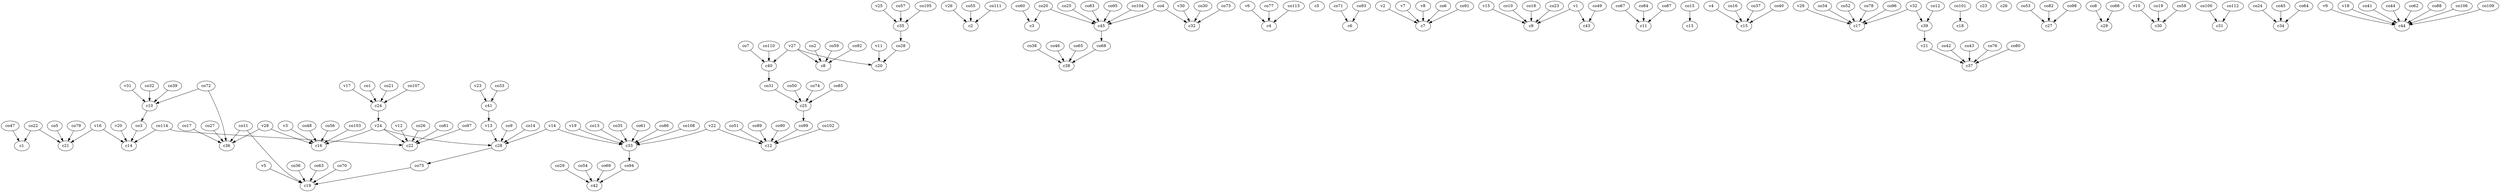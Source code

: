 strict digraph  {
c1;
c2;
c3;
c4;
c5;
c6;
c7;
c8;
c9;
c10;
c11;
c12;
c13;
c14;
c15;
c16;
c17;
c18;
c19;
c20;
c21;
c22;
c23;
c24;
c25;
c26;
c27;
c28;
c29;
c30;
c31;
c32;
c33;
c34;
c35;
c36;
c37;
c38;
c39;
c40;
c41;
c42;
c43;
c44;
c45;
v1;
v2;
v3;
v4;
v5;
v6;
v7;
v8;
v9;
v10;
v11;
v12;
v13;
v14;
v15;
v16;
v17;
v18;
v19;
v20;
v21;
v22;
v23;
v24;
v25;
v26;
v27;
v28;
v29;
v30;
v31;
v32;
co1;
co2;
co3;
co4;
co5;
co6;
co7;
co8;
co9;
co10;
co11;
co12;
co13;
co14;
co15;
co16;
co17;
co18;
co19;
co20;
co21;
co22;
co23;
co24;
co25;
co26;
co27;
co28;
co29;
co30;
co31;
co32;
co33;
co34;
co35;
co36;
co37;
co38;
co39;
co40;
co41;
co42;
co43;
co44;
co45;
co46;
co47;
co48;
co49;
co50;
co51;
co52;
co53;
co54;
co55;
co56;
co57;
co58;
co59;
co60;
co61;
co62;
co63;
co64;
co65;
co66;
co67;
co68;
co69;
co70;
co71;
co72;
co73;
co74;
co75;
co76;
co77;
co78;
co79;
co80;
co81;
co82;
co83;
co84;
co85;
co86;
co87;
co88;
co89;
co90;
co91;
co92;
co93;
co94;
co95;
co96;
co97;
co98;
co99;
co100;
co101;
co102;
co103;
co104;
co105;
co106;
co107;
co108;
co109;
co110;
co111;
co112;
co113;
co114;
c10 -> co3  [weight=1];
c24 -> v24  [weight=1];
c25 -> co99  [weight=1];
c28 -> co75  [weight=1];
c33 -> co94  [weight=1];
c35 -> co28  [weight=1];
c39 -> v21  [weight=1];
c40 -> co31  [weight=1];
c41 -> v13  [weight=1];
c45 -> co68  [weight=1];
v1 -> c9  [weight=1];
v1 -> c43  [weight=1];
v2 -> c7  [weight=1];
v3 -> c16  [weight=1];
v4 -> c15  [weight=1];
v5 -> c19  [weight=1];
v6 -> c4  [weight=1];
v7 -> c7  [weight=1];
v8 -> c7  [weight=1];
v9 -> c44  [weight=1];
v10 -> c30  [weight=1];
v11 -> c20  [weight=1];
v12 -> c22  [weight=1];
v13 -> c28  [weight=1];
v14 -> c33  [weight=1];
v14 -> c28  [weight=1];
v15 -> c9  [weight=1];
v16 -> c21  [weight=1];
v16 -> c14  [weight=1];
v17 -> c24  [weight=1];
v18 -> c44  [weight=1];
v19 -> c33  [weight=1];
v20 -> c14  [weight=1];
v21 -> c37  [weight=1];
v22 -> c12  [weight=1];
v22 -> c33  [weight=1];
v23 -> c41  [weight=1];
v24 -> c16  [weight=1];
v24 -> c22  [weight=1];
v24 -> c28  [weight=1];
v25 -> c35  [weight=1];
v26 -> c2  [weight=1];
v27 -> c8  [weight=1];
v27 -> c20  [weight=1];
v27 -> c40  [weight=1];
v28 -> c36  [weight=1];
v28 -> c16  [weight=1];
v29 -> c17  [weight=1];
v30 -> c32  [weight=1];
v31 -> c10  [weight=1];
v32 -> c39  [weight=1];
v32 -> c17  [weight=1];
co1 -> c24  [weight=1];
co2 -> c8  [weight=1];
co3 -> c14  [weight=1];
co4 -> c32  [weight=1];
co4 -> c45  [weight=1];
co5 -> c21  [weight=1];
co6 -> c7  [weight=1];
co7 -> c40  [weight=1];
co8 -> c29  [weight=1];
co9 -> c28  [weight=1];
co10 -> c9  [weight=1];
co11 -> c36  [weight=1];
co11 -> c19  [weight=1];
co12 -> c39  [weight=1];
co13 -> c33  [weight=1];
co14 -> c28  [weight=1];
co15 -> c13  [weight=1];
co16 -> c15  [weight=1];
co17 -> c36  [weight=1];
co18 -> c9  [weight=1];
co19 -> c30  [weight=1];
co20 -> c3  [weight=1];
co20 -> c45  [weight=1];
co21 -> c24  [weight=1];
co22 -> c21  [weight=1];
co22 -> c1  [weight=1];
co23 -> c9  [weight=1];
co24 -> c34  [weight=1];
co25 -> c45  [weight=1];
co26 -> c22  [weight=1];
co27 -> c36  [weight=1];
co28 -> c20  [weight=1];
co29 -> c42  [weight=1];
co30 -> c32  [weight=1];
co31 -> c25  [weight=1];
co32 -> c10  [weight=1];
co33 -> c41  [weight=1];
co34 -> c17  [weight=1];
co35 -> c33  [weight=1];
co36 -> c19  [weight=1];
co37 -> c15  [weight=1];
co38 -> c38  [weight=1];
co39 -> c10  [weight=1];
co40 -> c15  [weight=1];
co41 -> c44  [weight=1];
co42 -> c37  [weight=1];
co43 -> c37  [weight=1];
co44 -> c44  [weight=1];
co45 -> c34  [weight=1];
co46 -> c38  [weight=1];
co47 -> c1  [weight=1];
co48 -> c16  [weight=1];
co49 -> c43  [weight=1];
co50 -> c25  [weight=1];
co51 -> c12  [weight=1];
co52 -> c17  [weight=1];
co53 -> c27  [weight=1];
co54 -> c42  [weight=1];
co55 -> c2  [weight=1];
co56 -> c16  [weight=1];
co57 -> c35  [weight=1];
co58 -> c30  [weight=1];
co59 -> c8  [weight=1];
co60 -> c3  [weight=1];
co61 -> c33  [weight=1];
co62 -> c44  [weight=1];
co63 -> c19  [weight=1];
co64 -> c34  [weight=1];
co65 -> c38  [weight=1];
co66 -> c29  [weight=1];
co67 -> c11  [weight=1];
co68 -> c38  [weight=1];
co69 -> c42  [weight=1];
co70 -> c19  [weight=1];
co71 -> c6  [weight=1];
co72 -> c36  [weight=1];
co72 -> c10  [weight=1];
co73 -> c32  [weight=1];
co74 -> c25  [weight=1];
co75 -> c19  [weight=1];
co76 -> c37  [weight=1];
co77 -> c4  [weight=1];
co78 -> c17  [weight=1];
co79 -> c21  [weight=1];
co80 -> c37  [weight=1];
co81 -> c22  [weight=1];
co82 -> c27  [weight=1];
co83 -> c45  [weight=1];
co84 -> c11  [weight=1];
co85 -> c25  [weight=1];
co86 -> c33  [weight=1];
co87 -> c11  [weight=1];
co88 -> c44  [weight=1];
co89 -> c12  [weight=1];
co90 -> c12  [weight=1];
co91 -> c7  [weight=1];
co92 -> c8  [weight=1];
co93 -> c6  [weight=1];
co94 -> c42  [weight=1];
co95 -> c45  [weight=1];
co96 -> c17  [weight=1];
co97 -> c22  [weight=1];
co98 -> c27  [weight=1];
co99 -> c12  [weight=1];
co100 -> c31  [weight=1];
co101 -> c18  [weight=1];
co102 -> c12  [weight=1];
co103 -> c16  [weight=1];
co104 -> c45  [weight=1];
co105 -> c35  [weight=1];
co106 -> c44  [weight=1];
co107 -> c24  [weight=1];
co108 -> c33  [weight=1];
co109 -> c44  [weight=1];
co110 -> c40  [weight=1];
co111 -> c2  [weight=1];
co112 -> c31  [weight=1];
co113 -> c4  [weight=1];
co114 -> c14  [weight=1];
co114 -> c22  [weight=1];
}
